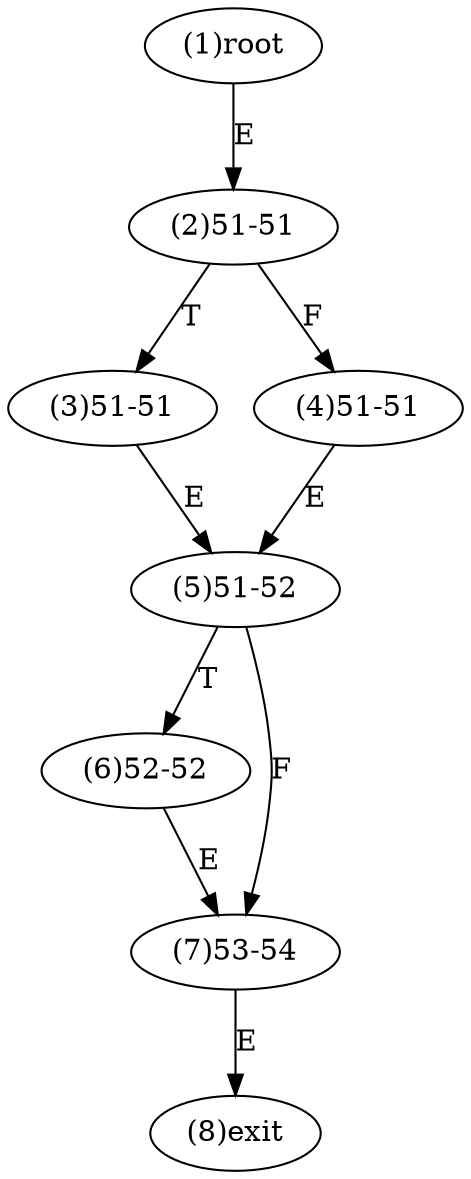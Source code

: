 digraph "" { 
1[ label="(1)root"];
2[ label="(2)51-51"];
3[ label="(3)51-51"];
4[ label="(4)51-51"];
5[ label="(5)51-52"];
6[ label="(6)52-52"];
7[ label="(7)53-54"];
8[ label="(8)exit"];
1->2[ label="E"];
2->4[ label="F"];
2->3[ label="T"];
3->5[ label="E"];
4->5[ label="E"];
5->7[ label="F"];
5->6[ label="T"];
6->7[ label="E"];
7->8[ label="E"];
}